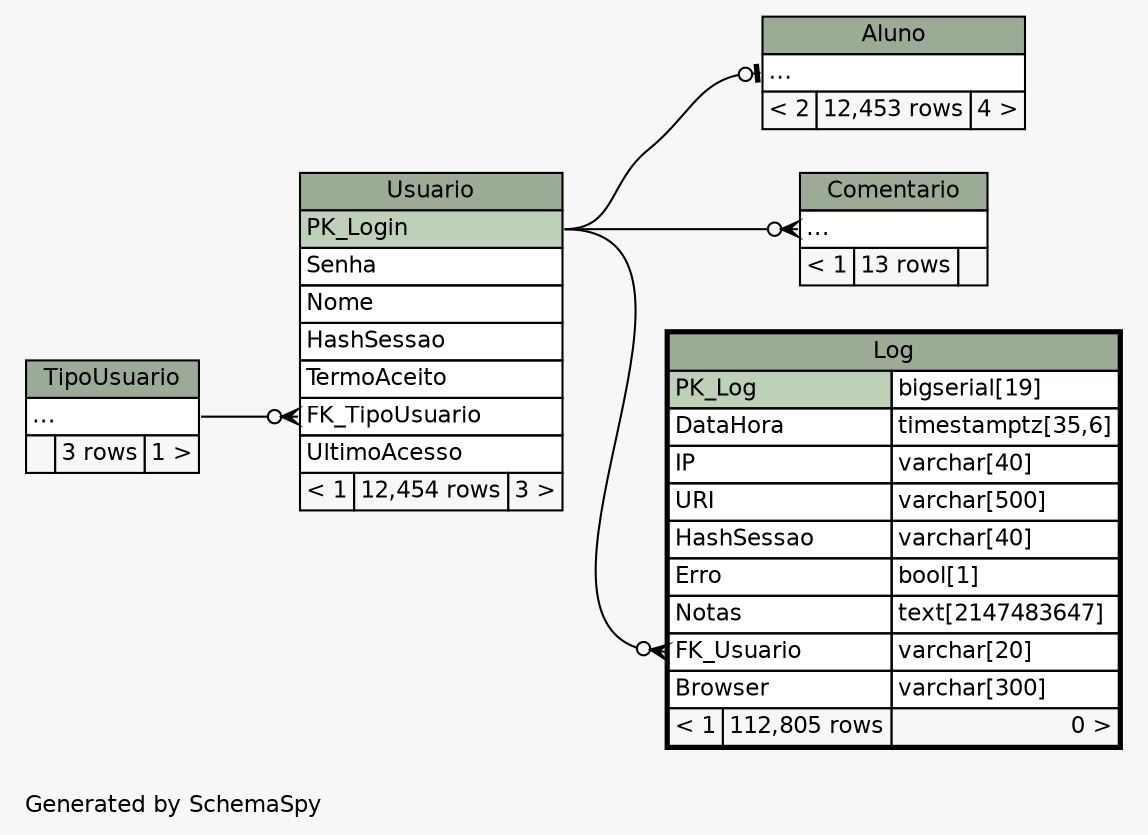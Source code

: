 // dot 2.36.0 on Linux 3.13.0-24-generic
// SchemaSpy rev 590
digraph "twoDegreesRelationshipsDiagram" {
  graph [
    rankdir="RL"
    bgcolor="#f7f7f7"
    label="\nGenerated by SchemaSpy"
    labeljust="l"
    nodesep="0.18"
    ranksep="0.46"
    fontname="Helvetica"
    fontsize="11"
  ];
  node [
    fontname="Helvetica"
    fontsize="11"
    shape="plaintext"
  ];
  edge [
    arrowsize="0.8"
  ];
  "Aluno":"elipses":w -> "Usuario":"PK_Login":e [arrowhead=none dir=back arrowtail=teeodot];
  "Comentario":"elipses":w -> "Usuario":"PK_Login":e [arrowhead=none dir=back arrowtail=crowodot];
  "Log":"FK_Usuario":w -> "Usuario":"PK_Login":e [arrowhead=none dir=back arrowtail=crowodot];
  "Usuario":"FK_TipoUsuario":w -> "TipoUsuario":"elipses":e [arrowhead=none dir=back arrowtail=crowodot];
  "Aluno" [
    label=<
    <TABLE BORDER="0" CELLBORDER="1" CELLSPACING="0" BGCOLOR="#ffffff">
      <TR><TD COLSPAN="3" BGCOLOR="#9bab96" ALIGN="CENTER">Aluno</TD></TR>
      <TR><TD PORT="elipses" COLSPAN="3" ALIGN="LEFT">...</TD></TR>
      <TR><TD ALIGN="LEFT" BGCOLOR="#f7f7f7">&lt; 2</TD><TD ALIGN="RIGHT" BGCOLOR="#f7f7f7">12,453 rows</TD><TD ALIGN="RIGHT" BGCOLOR="#f7f7f7">4 &gt;</TD></TR>
    </TABLE>>
    URL="Aluno.html"
    tooltip="Aluno"
  ];
  "Comentario" [
    label=<
    <TABLE BORDER="0" CELLBORDER="1" CELLSPACING="0" BGCOLOR="#ffffff">
      <TR><TD COLSPAN="3" BGCOLOR="#9bab96" ALIGN="CENTER">Comentario</TD></TR>
      <TR><TD PORT="elipses" COLSPAN="3" ALIGN="LEFT">...</TD></TR>
      <TR><TD ALIGN="LEFT" BGCOLOR="#f7f7f7">&lt; 1</TD><TD ALIGN="RIGHT" BGCOLOR="#f7f7f7">13 rows</TD><TD ALIGN="RIGHT" BGCOLOR="#f7f7f7">  </TD></TR>
    </TABLE>>
    URL="Comentario.html"
    tooltip="Comentario"
  ];
  "Log" [
    label=<
    <TABLE BORDER="2" CELLBORDER="1" CELLSPACING="0" BGCOLOR="#ffffff">
      <TR><TD COLSPAN="3" BGCOLOR="#9bab96" ALIGN="CENTER">Log</TD></TR>
      <TR><TD PORT="PK_Log" COLSPAN="2" BGCOLOR="#bed1b8" ALIGN="LEFT">PK_Log</TD><TD PORT="PK_Log.type" ALIGN="LEFT">bigserial[19]</TD></TR>
      <TR><TD PORT="DataHora" COLSPAN="2" ALIGN="LEFT">DataHora</TD><TD PORT="DataHora.type" ALIGN="LEFT">timestamptz[35,6]</TD></TR>
      <TR><TD PORT="IP" COLSPAN="2" ALIGN="LEFT">IP</TD><TD PORT="IP.type" ALIGN="LEFT">varchar[40]</TD></TR>
      <TR><TD PORT="URI" COLSPAN="2" ALIGN="LEFT">URI</TD><TD PORT="URI.type" ALIGN="LEFT">varchar[500]</TD></TR>
      <TR><TD PORT="HashSessao" COLSPAN="2" ALIGN="LEFT">HashSessao</TD><TD PORT="HashSessao.type" ALIGN="LEFT">varchar[40]</TD></TR>
      <TR><TD PORT="Erro" COLSPAN="2" ALIGN="LEFT">Erro</TD><TD PORT="Erro.type" ALIGN="LEFT">bool[1]</TD></TR>
      <TR><TD PORT="Notas" COLSPAN="2" ALIGN="LEFT">Notas</TD><TD PORT="Notas.type" ALIGN="LEFT">text[2147483647]</TD></TR>
      <TR><TD PORT="FK_Usuario" COLSPAN="2" ALIGN="LEFT">FK_Usuario</TD><TD PORT="FK_Usuario.type" ALIGN="LEFT">varchar[20]</TD></TR>
      <TR><TD PORT="Browser" COLSPAN="2" ALIGN="LEFT">Browser</TD><TD PORT="Browser.type" ALIGN="LEFT">varchar[300]</TD></TR>
      <TR><TD ALIGN="LEFT" BGCOLOR="#f7f7f7">&lt; 1</TD><TD ALIGN="RIGHT" BGCOLOR="#f7f7f7">112,805 rows</TD><TD ALIGN="RIGHT" BGCOLOR="#f7f7f7">0 &gt;</TD></TR>
    </TABLE>>
    URL="Log.html"
    tooltip="Log"
  ];
  "TipoUsuario" [
    label=<
    <TABLE BORDER="0" CELLBORDER="1" CELLSPACING="0" BGCOLOR="#ffffff">
      <TR><TD COLSPAN="3" BGCOLOR="#9bab96" ALIGN="CENTER">TipoUsuario</TD></TR>
      <TR><TD PORT="elipses" COLSPAN="3" ALIGN="LEFT">...</TD></TR>
      <TR><TD ALIGN="LEFT" BGCOLOR="#f7f7f7">  </TD><TD ALIGN="RIGHT" BGCOLOR="#f7f7f7">3 rows</TD><TD ALIGN="RIGHT" BGCOLOR="#f7f7f7">1 &gt;</TD></TR>
    </TABLE>>
    URL="TipoUsuario.html"
    tooltip="TipoUsuario"
  ];
  "Usuario" [
    label=<
    <TABLE BORDER="0" CELLBORDER="1" CELLSPACING="0" BGCOLOR="#ffffff">
      <TR><TD COLSPAN="3" BGCOLOR="#9bab96" ALIGN="CENTER">Usuario</TD></TR>
      <TR><TD PORT="PK_Login" COLSPAN="3" BGCOLOR="#bed1b8" ALIGN="LEFT">PK_Login</TD></TR>
      <TR><TD PORT="Senha" COLSPAN="3" ALIGN="LEFT">Senha</TD></TR>
      <TR><TD PORT="Nome" COLSPAN="3" ALIGN="LEFT">Nome</TD></TR>
      <TR><TD PORT="HashSessao" COLSPAN="3" ALIGN="LEFT">HashSessao</TD></TR>
      <TR><TD PORT="TermoAceito" COLSPAN="3" ALIGN="LEFT">TermoAceito</TD></TR>
      <TR><TD PORT="FK_TipoUsuario" COLSPAN="3" ALIGN="LEFT">FK_TipoUsuario</TD></TR>
      <TR><TD PORT="UltimoAcesso" COLSPAN="3" ALIGN="LEFT">UltimoAcesso</TD></TR>
      <TR><TD ALIGN="LEFT" BGCOLOR="#f7f7f7">&lt; 1</TD><TD ALIGN="RIGHT" BGCOLOR="#f7f7f7">12,454 rows</TD><TD ALIGN="RIGHT" BGCOLOR="#f7f7f7">3 &gt;</TD></TR>
    </TABLE>>
    URL="Usuario.html"
    tooltip="Usuario"
  ];
}
